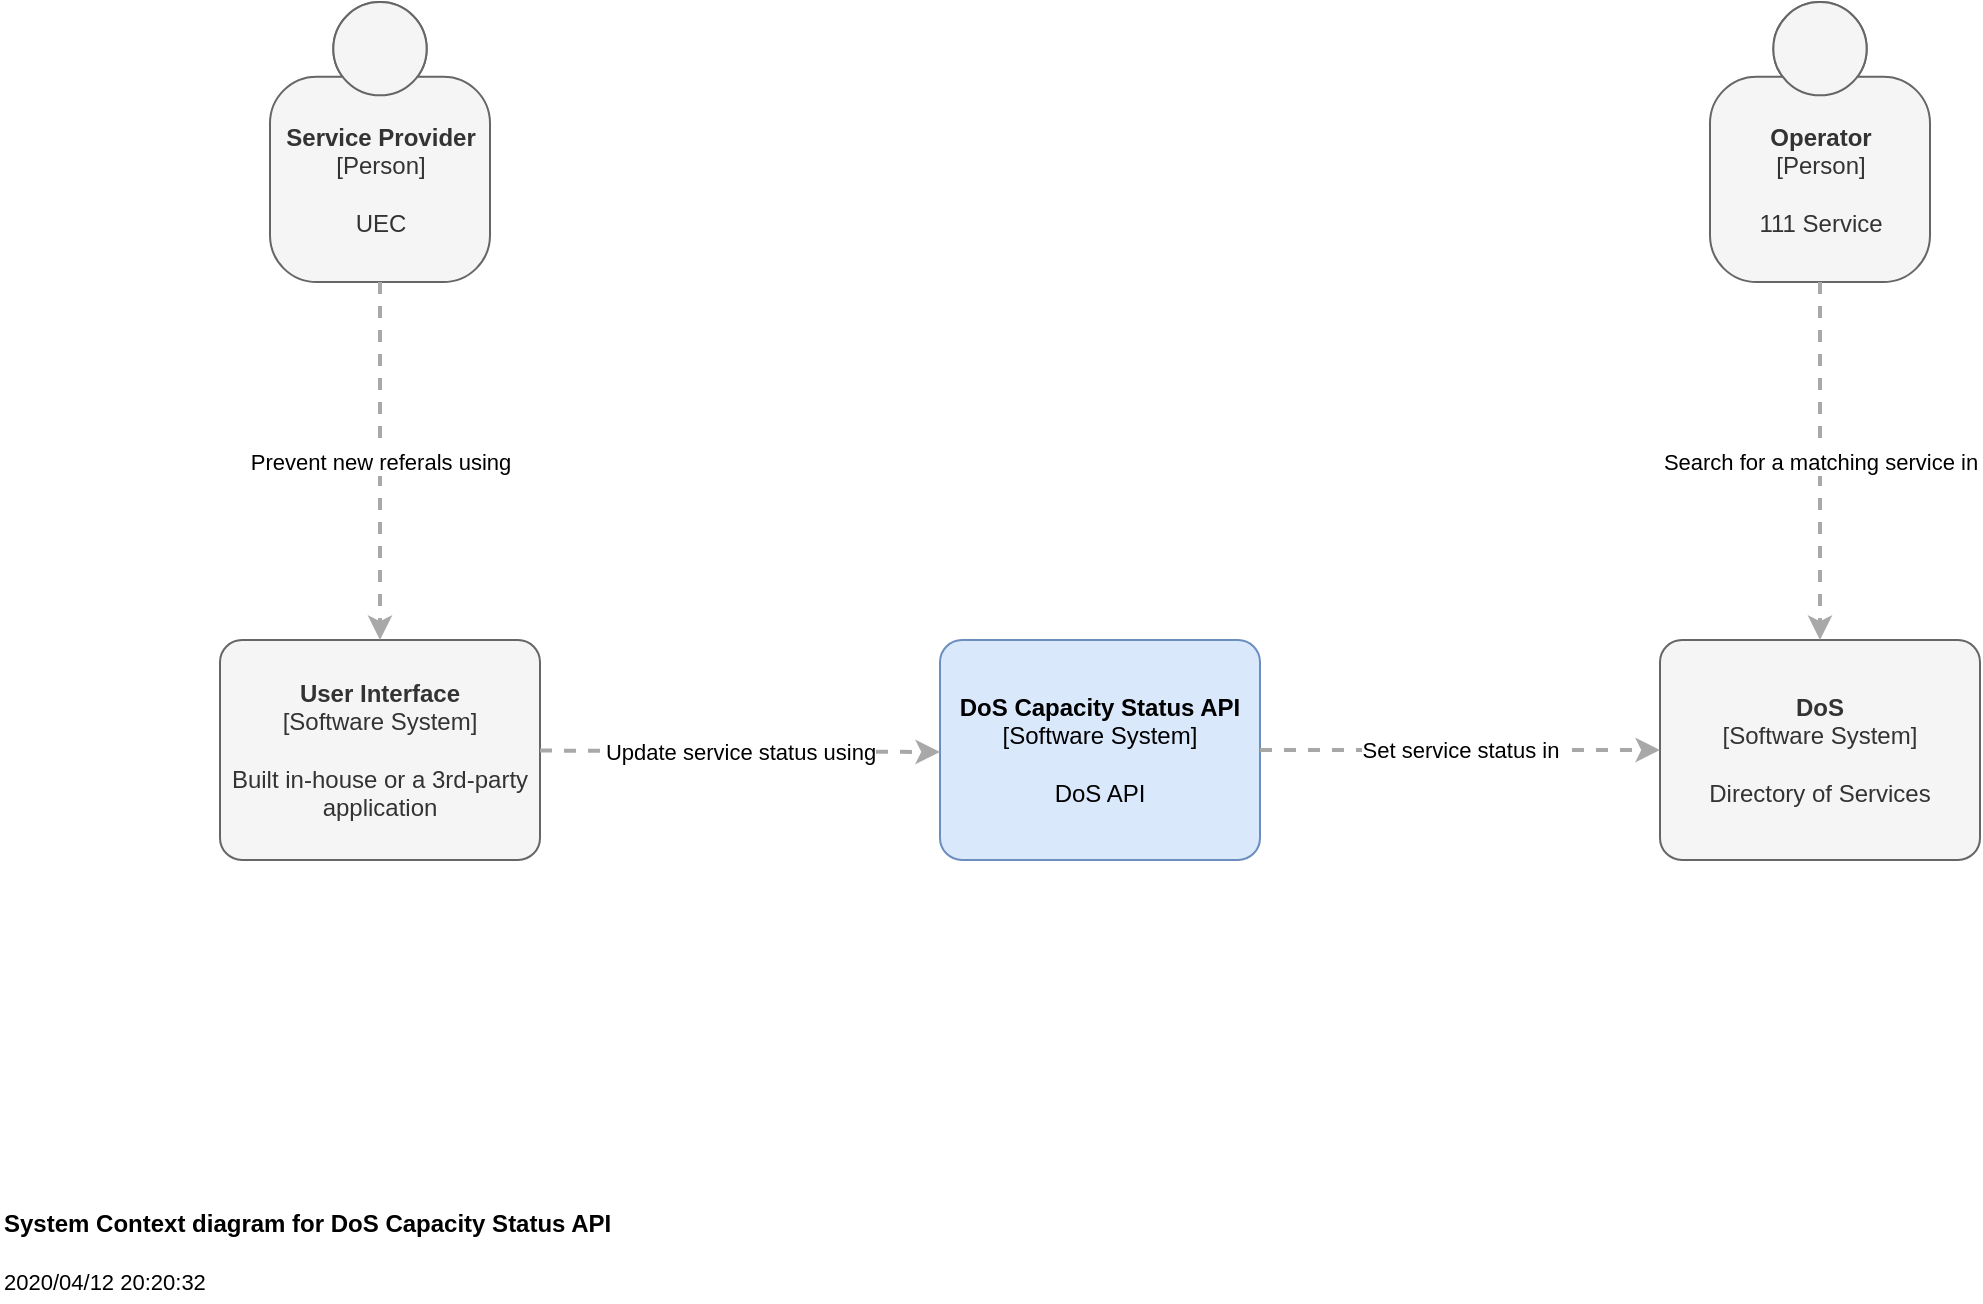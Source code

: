 <mxfile version="12.9.9" type="device" pages="3"><diagram id="ZqbGvVIfARd16xsxQLY0" name="System Context Diagram"><mxGraphModel dx="2052" dy="1206" grid="1" gridSize="10" guides="1" tooltips="1" connect="1" arrows="1" fold="1" page="1" pageScale="1" pageWidth="1169" pageHeight="827" math="0" shadow="0"><root><mxCell id="0"/><mxCell id="1" parent="0"/><mxCell id="t589ZlzwHBxpGotyxM3E-1" value="&lt;b&gt;Service Provider&lt;/b&gt;&lt;div&gt;[Person]&lt;/div&gt;&lt;br&gt;&lt;div&gt;UEC&lt;/div&gt;" style="html=1;dashed=0;whitespace=wrap;fillColor=#f5f5f5;strokeColor=#666666;shape=mxgraph.c4.person;align=center;points=[[0.5,0,0],[1,0.5,0],[1,0.75,0],[0.75,1,0],[0.5,1,0],[0.25,1,0],[0,0.75,0],[0,0.5,0]];fontColor=#333333;" parent="1" vertex="1"><mxGeometry x="145" y="170" width="110.0" height="140" as="geometry"/></mxCell><mxCell id="t589ZlzwHBxpGotyxM3E-2" value="&lt;b&gt;User Interface&lt;br&gt;&lt;/b&gt;&lt;div&gt;[Software System]&lt;/div&gt;&lt;br&gt;&lt;div&gt;Built in-house or a 3rd-party application&lt;/div&gt;" style="rounded=1;whiteSpace=wrap;html=1;labelBackgroundColor=none;fillColor=#f5f5f5;fontColor=#333333;align=center;arcSize=10;strokeColor=#666666;points=[[0.25,0,0],[0.5,0,0],[0.75,0,0],[1,0.25,0],[1,0.5,0],[1,0.75,0],[0.75,1,0],[0.5,1,0],[0.25,1,0],[0,0.75,0],[0,0.5,0],[0,0.25,0]];" parent="1" vertex="1"><mxGeometry x="120" y="489" width="160" height="110.0" as="geometry"/></mxCell><mxCell id="t589ZlzwHBxpGotyxM3E-3" value="&lt;b&gt;DoS Capacity Status API&lt;/b&gt;&lt;br&gt;&lt;div&gt;[Software System]&lt;/div&gt;&lt;br&gt;&lt;div&gt;DoS API&lt;/div&gt;" style="rounded=1;whiteSpace=wrap;html=1;labelBackgroundColor=none;fillColor=#dae8fc;fontColor=#000000;align=center;arcSize=10;strokeColor=#6c8ebf;points=[[0.25,0,0],[0.5,0,0],[0.75,0,0],[1,0.25,0],[1,0.5,0],[1,0.75,0],[0.75,1,0],[0.5,1,0],[0.25,1,0],[0,0.75,0],[0,0.5,0],[0,0.25,0]];" parent="1" vertex="1"><mxGeometry x="480" y="489" width="160" height="110.0" as="geometry"/></mxCell><mxCell id="t589ZlzwHBxpGotyxM3E-6" value="&lt;b&gt;DoS&lt;/b&gt;&lt;br&gt;&lt;div&gt;[Software System]&lt;/div&gt;&lt;br&gt;&lt;div&gt;Directory of Services&lt;/div&gt;" style="rounded=1;whiteSpace=wrap;html=1;labelBackgroundColor=none;fillColor=#f5f5f5;fontColor=#333333;align=center;arcSize=10;strokeColor=#666666;points=[[0.25,0,0],[0.5,0,0],[0.75,0,0],[1,0.25,0],[1,0.5,0],[1,0.75,0],[0.75,1,0],[0.5,1,0],[0.25,1,0],[0,0.75,0],[0,0.5,0],[0,0.25,0]];" parent="1" vertex="1"><mxGeometry x="840" y="489" width="160" height="110.0" as="geometry"/></mxCell><mxCell id="t589ZlzwHBxpGotyxM3E-7" value="&lt;b&gt;Operator&lt;/b&gt;&lt;div&gt;[Person]&lt;/div&gt;&lt;br&gt;&lt;div&gt;111 Service&lt;/div&gt;" style="html=1;dashed=0;whitespace=wrap;fillColor=#f5f5f5;strokeColor=#666666;shape=mxgraph.c4.person;align=center;points=[[0.5,0,0],[1,0.5,0],[1,0.75,0],[0.75,1,0],[0.5,1,0],[0.25,1,0],[0,0.75,0],[0,0.5,0]];fontColor=#333333;" parent="1" vertex="1"><mxGeometry x="865" y="170" width="110.0" height="140" as="geometry"/></mxCell><mxCell id="t589ZlzwHBxpGotyxM3E-8" value="&lt;div style=&quot;text-align: left&quot;&gt;&lt;div style=&quot;text-align: center&quot;&gt;Prevent new referals using&lt;/div&gt;&lt;/div&gt;" style="edgeStyle=none;rounded=0;html=1;entryX=0.5;entryY=0;jettySize=auto;orthogonalLoop=1;strokeColor=#A8A8A8;strokeWidth=2;fontColor=#000000;jumpStyle=none;dashed=1;entryDx=0;entryDy=0;entryPerimeter=0;" parent="1" source="t589ZlzwHBxpGotyxM3E-1" target="t589ZlzwHBxpGotyxM3E-2" edge="1"><mxGeometry width="200" relative="1" as="geometry"><mxPoint x="480" y="570" as="sourcePoint"/><mxPoint x="680" y="570" as="targetPoint"/></mxGeometry></mxCell><mxCell id="t589ZlzwHBxpGotyxM3E-9" value="&lt;div style=&quot;text-align: left&quot;&gt;&lt;div style=&quot;text-align: center&quot;&gt;Set service status in&lt;/div&gt;&lt;/div&gt;" style="edgeStyle=none;rounded=0;html=1;entryX=0;entryY=0.5;jettySize=auto;orthogonalLoop=1;strokeColor=#A8A8A8;strokeWidth=2;fontColor=#000000;jumpStyle=none;dashed=1;entryDx=0;entryDy=0;entryPerimeter=0;" parent="1" source="t589ZlzwHBxpGotyxM3E-3" target="t589ZlzwHBxpGotyxM3E-6" edge="1"><mxGeometry width="200" relative="1" as="geometry"><mxPoint x="250" y="380" as="sourcePoint"/><mxPoint x="250" y="499" as="targetPoint"/></mxGeometry></mxCell><mxCell id="t589ZlzwHBxpGotyxM3E-10" value="&lt;div style=&quot;text-align: left&quot;&gt;&lt;div style=&quot;text-align: center&quot;&gt;Search for a matching service in&lt;/div&gt;&lt;/div&gt;" style="edgeStyle=none;rounded=0;html=1;jettySize=auto;orthogonalLoop=1;strokeColor=#A8A8A8;strokeWidth=2;fontColor=#000000;jumpStyle=none;dashed=1;exitX=0.5;exitY=1;exitDx=0;exitDy=0;exitPerimeter=0;" parent="1" source="t589ZlzwHBxpGotyxM3E-7" target="t589ZlzwHBxpGotyxM3E-6" edge="1"><mxGeometry width="200" relative="1" as="geometry"><mxPoint x="650" y="554" as="sourcePoint"/><mxPoint x="810" y="554" as="targetPoint"/></mxGeometry></mxCell><mxCell id="t589ZlzwHBxpGotyxM3E-11" value="&lt;div style=&quot;text-align: left&quot;&gt;&lt;div style=&quot;text-align: center&quot;&gt;Update service status using&lt;/div&gt;&lt;/div&gt;" style="edgeStyle=none;rounded=0;html=1;jettySize=auto;orthogonalLoop=1;strokeColor=#A8A8A8;strokeWidth=2;fontColor=#000000;jumpStyle=none;dashed=1;" parent="1" source="t589ZlzwHBxpGotyxM3E-2" edge="1"><mxGeometry width="200" relative="1" as="geometry"><mxPoint x="650" y="554" as="sourcePoint"/><mxPoint x="480" y="545" as="targetPoint"/></mxGeometry></mxCell><mxCell id="t589ZlzwHBxpGotyxM3E-13" value="&lt;b&gt;System Context diagram for DoS Capacity Status API&lt;/b&gt;&lt;br style=&quot;font-size: 11px&quot;&gt;&lt;font style=&quot;font-size: 11px&quot;&gt;&lt;br&gt;&lt;font style=&quot;font-size: 11px&quot;&gt;2020/04/12 20:20:32&lt;/font&gt;&lt;/font&gt;" style="text;html=1;strokeColor=none;fillColor=none;align=left;verticalAlign=middle;whiteSpace=wrap;rounded=0;" parent="1" vertex="1"><mxGeometry x="10" y="770" width="430" height="50" as="geometry"/></mxCell></root></mxGraphModel></diagram><diagram name="Container Diagram" id="pQ4MMRRzaGrgXlyka43R"><mxGraphModel dx="2052" dy="1206" grid="1" gridSize="10" guides="1" tooltips="1" connect="1" arrows="1" fold="1" page="1" pageScale="1" pageWidth="1169" pageHeight="827" math="0" shadow="0"><root><mxCell id="NYxa_Wq9poJHmRuFGluY-0"/><mxCell id="NYxa_Wq9poJHmRuFGluY-1" parent="NYxa_Wq9poJHmRuFGluY-0"/><mxCell id="NYxa_Wq9poJHmRuFGluY-3" value="&lt;b&gt;User Interface&lt;br&gt;&lt;/b&gt;&lt;div&gt;[Software System]&lt;/div&gt;&lt;br&gt;&lt;div&gt;Built in-house or a 3rd-party application&lt;/div&gt;" style="rounded=1;whiteSpace=wrap;html=1;labelBackgroundColor=none;fillColor=#f5f5f5;fontColor=#333333;align=center;arcSize=10;strokeColor=#666666;points=[[0.25,0,0],[0.5,0,0],[0.75,0,0],[1,0.25,0],[1,0.5,0],[1,0.75,0],[0.75,1,0],[0.5,1,0],[0.25,1,0],[0,0.75,0],[0,0.5,0],[0,0.25,0]];" parent="NYxa_Wq9poJHmRuFGluY-1" vertex="1"><mxGeometry x="10" y="370" width="160" height="110.0" as="geometry"/></mxCell><mxCell id="NYxa_Wq9poJHmRuFGluY-10" value="&lt;div style=&quot;text-align: left&quot;&gt;&lt;div style=&quot;text-align: center&quot;&gt;Update service status using&lt;br&gt;&lt;/div&gt;&lt;div style=&quot;text-align: center&quot;&gt;[HTTPS]&lt;/div&gt;&lt;/div&gt;" style="edgeStyle=none;rounded=0;html=1;jettySize=auto;orthogonalLoop=1;strokeColor=#A8A8A8;strokeWidth=2;fontColor=#000000;jumpStyle=none;dashed=1;entryX=0;entryY=0.5;entryDx=0;entryDy=0;entryPerimeter=0;exitX=0.5;exitY=0;exitDx=0;exitDy=0;exitPerimeter=0;fontStyle=0" parent="NYxa_Wq9poJHmRuFGluY-1" source="NYxa_Wq9poJHmRuFGluY-3" target="NYxa_Wq9poJHmRuFGluY-16" edge="1"><mxGeometry width="200" relative="1" as="geometry"><mxPoint x="140" y="346" as="sourcePoint"/><mxPoint x="60" y="590" as="targetPoint"/></mxGeometry></mxCell><mxCell id="NYxa_Wq9poJHmRuFGluY-11" value="&lt;b&gt;Container diagram for DoS Capacity Status API&lt;/b&gt;&lt;br style=&quot;font-size: 11px&quot;&gt;&lt;font style=&quot;font-size: 11px&quot;&gt;&lt;br&gt;&lt;font style=&quot;font-size: 11px&quot;&gt;2020/04/12 20:37:46&lt;/font&gt;&lt;/font&gt;" style="text;html=1;strokeColor=none;fillColor=none;align=left;verticalAlign=middle;whiteSpace=wrap;rounded=0;" parent="NYxa_Wq9poJHmRuFGluY-1" vertex="1"><mxGeometry x="10" y="770" width="430" height="50" as="geometry"/></mxCell><mxCell id="NYxa_Wq9poJHmRuFGluY-14" value="" style="rounded=0;whiteSpace=wrap;html=1;align=left;fillColor=none;dashed=1;strokeColor=#A8A8A8;strokeWidth=2;" parent="NYxa_Wq9poJHmRuFGluY-1" vertex="1"><mxGeometry x="280" y="190" width="530" height="420" as="geometry"/></mxCell><mxCell id="NYxa_Wq9poJHmRuFGluY-15" value="&lt;span&gt;&lt;b&gt;API&lt;/b&gt;&lt;/span&gt;&lt;br&gt;&lt;div&gt;[Container:&amp;nbsp;&lt;span&gt;Python, Django&lt;/span&gt;&lt;span&gt;]&lt;/span&gt;&lt;/div&gt;&lt;br&gt;&lt;div&gt;Implementation of the API functionality that fulfils the business requirements&lt;/div&gt;" style="rounded=1;whiteSpace=wrap;html=1;labelBackgroundColor=none;fillColor=#dae8fc;fontColor=#000000;align=center;arcSize=10;strokeColor=#6c8ebf;points=[[0.25,0,0],[0.5,0,0],[0.75,0,0],[1,0.25,0],[1,0.5,0],[1,0.75,0],[0.75,1,0],[0.5,1,0],[0.25,1,0],[0,0.75,0],[0,0.5,0],[0,0.25,0]];" parent="NYxa_Wq9poJHmRuFGluY-1" vertex="1"><mxGeometry x="625" y="210" width="160" height="110.0" as="geometry"/></mxCell><mxCell id="NYxa_Wq9poJHmRuFGluY-16" value="&lt;span&gt;&lt;b&gt;Proxy&lt;/b&gt;&lt;/span&gt;&lt;br&gt;&lt;div&gt;[Container:&amp;nbsp;&lt;span&gt;Nginx&lt;/span&gt;&lt;span&gt;]&lt;/span&gt;&lt;/div&gt;&lt;br&gt;&lt;div&gt;Protects administrative endpoints&amp;nbsp;&lt;span&gt;and serves static resources&lt;/span&gt;&lt;/div&gt;" style="rounded=1;whiteSpace=wrap;html=1;labelBackgroundColor=none;fillColor=#dae8fc;fontColor=#000000;align=center;arcSize=10;strokeColor=#6c8ebf;points=[[0.25,0,0],[0.5,0,0],[0.75,0,0],[1,0.25,0],[1,0.5,0],[1,0.75,0],[0.75,1,0],[0.5,1,0],[0.25,1,0],[0,0.75,0],[0,0.5,0],[0,0.25,0]];" parent="NYxa_Wq9poJHmRuFGluY-1" vertex="1"><mxGeometry x="305" y="210" width="160" height="110.0" as="geometry"/></mxCell><mxCell id="NYxa_Wq9poJHmRuFGluY-17" value="&lt;b style=&quot;font-size: 12px;&quot;&gt;DoS Capacity Status API&lt;/b&gt;&lt;br style=&quot;font-size: 12px;&quot;&gt;[Software System]" style="text;html=1;strokeColor=none;fillColor=none;align=left;verticalAlign=middle;whiteSpace=wrap;rounded=0;dashed=1;fontSize=12;spacingLeft=5;" parent="NYxa_Wq9poJHmRuFGluY-1" vertex="1"><mxGeometry x="280" y="570" width="160" height="40" as="geometry"/></mxCell><mxCell id="NYxa_Wq9poJHmRuFGluY-18" value="&lt;span&gt;&lt;b&gt;Database&lt;/b&gt;&lt;/span&gt;&lt;div&gt;[Container:&amp;nbsp;AWS RDS]&lt;/div&gt;&lt;br&gt;&lt;div&gt;API users&lt;/div&gt;" style="shape=cylinder;whiteSpace=wrap;html=1;boundedLbl=1;rounded=0;labelBackgroundColor=none;fillColor=#dae8fc;fontSize=12;fontColor=#000000;align=center;strokeColor=#6c8ebf;points=[[0.5,0,0],[1,0.25,0],[1,0.5,0],[1,0.75,0],[0.5,1,0],[0,0.75,0],[0,0.5,0],[0,0.25,0]];" parent="NYxa_Wq9poJHmRuFGluY-1" vertex="1"><mxGeometry x="465" y="450" width="160" height="140" as="geometry"/></mxCell><mxCell id="OdbJle5HDdgpIqayi7vX-0" value="&lt;div style=&quot;text-align: left&quot;&gt;&lt;div style=&quot;text-align: center&quot;&gt;&lt;span&gt;Pass request to&lt;/span&gt;&lt;/div&gt;&lt;div style=&quot;text-align: center&quot;&gt;[HTTPS]&lt;/div&gt;&lt;/div&gt;" style="edgeStyle=none;rounded=0;html=1;entryX=0;entryY=0.5;jettySize=auto;orthogonalLoop=1;strokeColor=#A8A8A8;strokeWidth=2;fontColor=#000000;jumpStyle=none;dashed=1;entryDx=0;entryDy=0;entryPerimeter=0;exitX=1;exitY=0.5;exitDx=0;exitDy=0;exitPerimeter=0;fontStyle=0" parent="NYxa_Wq9poJHmRuFGluY-1" source="NYxa_Wq9poJHmRuFGluY-16" target="NYxa_Wq9poJHmRuFGluY-15" edge="1"><mxGeometry width="200" relative="1" as="geometry"><mxPoint x="980" y="640" as="sourcePoint"/><mxPoint x="940" y="394" as="targetPoint"/></mxGeometry></mxCell><mxCell id="K85iXaPz--F6GuvETeU3-0" value="&lt;div style=&quot;text-align: left&quot;&gt;&lt;div style=&quot;text-align: center&quot;&gt;&lt;span&gt;Check user access&lt;/span&gt;&lt;/div&gt;&lt;div style=&quot;text-align: center&quot;&gt;[SQL]&lt;/div&gt;&lt;/div&gt;" style="edgeStyle=none;rounded=0;html=1;entryX=0.5;entryY=0;jettySize=auto;orthogonalLoop=1;strokeColor=#A8A8A8;strokeWidth=2;fontColor=#000000;jumpStyle=none;dashed=1;entryDx=0;entryDy=0;entryPerimeter=0;exitX=0.5;exitY=1;exitDx=0;exitDy=0;exitPerimeter=0;fontStyle=0" parent="NYxa_Wq9poJHmRuFGluY-1" source="NYxa_Wq9poJHmRuFGluY-15" target="NYxa_Wq9poJHmRuFGluY-18" edge="1"><mxGeometry width="200" relative="1" as="geometry"><mxPoint x="980" y="640" as="sourcePoint"/><mxPoint x="940" y="394" as="targetPoint"/></mxGeometry></mxCell><mxCell id="K85iXaPz--F6GuvETeU3-1" value="&lt;b&gt;DoS&lt;/b&gt;&lt;br&gt;&lt;div&gt;[Software System]&lt;/div&gt;&lt;br&gt;&lt;div&gt;Directory of Services&lt;/div&gt;" style="rounded=1;whiteSpace=wrap;html=1;labelBackgroundColor=none;fillColor=#f5f5f5;fontColor=#333333;align=center;arcSize=10;strokeColor=#666666;points=[[0.25,0,0],[0.5,0,0],[0.75,0,0],[1,0.25,0],[1,0.5,0],[1,0.75,0],[0.75,1,0],[0.5,1,0],[0.25,1,0],[0,0.75,0],[0,0.5,0],[0,0.25,0]];" parent="NYxa_Wq9poJHmRuFGluY-1" vertex="1"><mxGeometry x="1000" y="210" width="160" height="110.0" as="geometry"/></mxCell><mxCell id="LIePjwMqb9pdg3H9QccL-0" value="&lt;div style=&quot;text-align: left&quot;&gt;&lt;div style=&quot;text-align: center&quot;&gt;Set service capacity using&lt;br&gt;&lt;/div&gt;&lt;div style=&quot;text-align: center&quot;&gt;[SQL]&lt;br&gt;&lt;/div&gt;&lt;/div&gt;" style="edgeStyle=none;rounded=0;html=1;entryX=0;entryY=0.5;jettySize=auto;orthogonalLoop=1;strokeColor=#A8A8A8;strokeWidth=2;fontColor=#000000;jumpStyle=none;dashed=1;entryDx=0;entryDy=0;entryPerimeter=0;exitX=1;exitY=0.5;exitDx=0;exitDy=0;exitPerimeter=0;fontStyle=0" parent="NYxa_Wq9poJHmRuFGluY-1" source="NYxa_Wq9poJHmRuFGluY-15" target="K85iXaPz--F6GuvETeU3-1" edge="1"><mxGeometry width="200" relative="1" as="geometry"><mxPoint x="760" y="320" as="sourcePoint"/><mxPoint x="665" y="494" as="targetPoint"/></mxGeometry></mxCell></root></mxGraphModel></diagram><diagram name="Component Diagram" id="SjiCHoB-2i3molQOwGNc"><mxGraphModel dx="2052" dy="1206" grid="1" gridSize="5" guides="1" tooltips="1" connect="1" arrows="1" fold="1" page="1" pageScale="1" pageWidth="1169" pageHeight="827" math="0" shadow="0"><root><mxCell id="idzjdkYyY8lFMqRK0wZZ-0"/><mxCell id="idzjdkYyY8lFMqRK0wZZ-1" parent="idzjdkYyY8lFMqRK0wZZ-0"/><mxCell id="0D2NoBO95qj8JlY7TqWD-0" value="" style="rounded=0;whiteSpace=wrap;html=1;align=left;fillColor=none;dashed=1;strokeColor=#A8A8A8;strokeWidth=2;" parent="idzjdkYyY8lFMqRK0wZZ-1" vertex="1"><mxGeometry x="955" y="340" width="205" height="320" as="geometry"/></mxCell><mxCell id="idzjdkYyY8lFMqRK0wZZ-4" value="&lt;b&gt;Component diagram for DoS Capacity Status API&lt;/b&gt;&lt;br style=&quot;font-size: 11px&quot;&gt;&lt;font style=&quot;font-size: 11px&quot;&gt;&lt;br&gt;&lt;font style=&quot;font-size: 11px&quot;&gt;2020/04/14 15:00:17&lt;/font&gt;&lt;/font&gt;" style="text;html=1;strokeColor=none;fillColor=none;align=left;verticalAlign=middle;whiteSpace=wrap;rounded=0;" parent="idzjdkYyY8lFMqRK0wZZ-1" vertex="1"><mxGeometry x="10" y="770" width="430" height="50" as="geometry"/></mxCell><mxCell id="idzjdkYyY8lFMqRK0wZZ-5" value="" style="rounded=0;whiteSpace=wrap;html=1;align=left;fillColor=none;dashed=1;strokeColor=#A8A8A8;strokeWidth=2;" parent="idzjdkYyY8lFMqRK0wZZ-1" vertex="1"><mxGeometry x="280" y="155" width="530" height="360" as="geometry"/></mxCell><mxCell id="idzjdkYyY8lFMqRK0wZZ-6" value="&lt;b&gt;Service&lt;/b&gt;&lt;br&gt;&lt;div&gt;[Component:&amp;nbsp;&lt;span&gt;Django app&lt;/span&gt;&lt;span&gt;]&lt;/span&gt;&lt;/div&gt;&lt;br&gt;&lt;div&gt;Capacity Status&lt;/div&gt;&lt;div&gt;business logic&lt;/div&gt;" style="rounded=1;whiteSpace=wrap;html=1;labelBackgroundColor=none;fillColor=#dae8fc;fontColor=#000000;align=center;arcSize=10;strokeColor=#6c8ebf;points=[[0.25,0,0],[0.5,0,0],[0.75,0,0],[1,0.25,0],[1,0.5,0],[1,0.75,0],[0.75,1,0],[0.5,1,0],[0.25,1,0],[0,0.75,0],[0,0.5,0],[0,0.25,0]];" parent="idzjdkYyY8lFMqRK0wZZ-1" vertex="1"><mxGeometry x="620" y="175" width="160" height="110.0" as="geometry"/></mxCell><mxCell id="idzjdkYyY8lFMqRK0wZZ-7" value="&lt;span&gt;&lt;b&gt;Proxy&lt;/b&gt;&lt;/span&gt;&lt;br&gt;&lt;div&gt;[Container:&amp;nbsp;&lt;span&gt;Nginx&lt;/span&gt;&lt;span&gt;]&lt;/span&gt;&lt;/div&gt;&lt;br&gt;&lt;div&gt;Protects administrative endpoints&amp;nbsp;&lt;span&gt;and serves static resources&lt;/span&gt;&lt;br&gt;&lt;/div&gt;" style="rounded=1;whiteSpace=wrap;html=1;labelBackgroundColor=none;fillColor=#dae8fc;fontColor=#000000;align=center;arcSize=10;strokeColor=#6c8ebf;points=[[0.25,0,0],[0.5,0,0],[0.75,0,0],[1,0.25,0],[1,0.5,0],[1,0.75,0],[0.75,1,0],[0.5,1,0],[0.25,1,0],[0,0.75,0],[0,0.5,0],[0,0.25,0]];" parent="idzjdkYyY8lFMqRK0wZZ-1" vertex="1"><mxGeometry x="20" y="20" width="160" height="110.0" as="geometry"/></mxCell><mxCell id="idzjdkYyY8lFMqRK0wZZ-8" value="&lt;b style=&quot;font-size: 12px&quot;&gt;API&lt;/b&gt;&lt;br style=&quot;font-size: 12px&quot;&gt;[Container]" style="text;html=1;strokeColor=none;fillColor=none;align=left;verticalAlign=middle;whiteSpace=wrap;rounded=0;dashed=1;fontSize=12;spacingLeft=5;" parent="idzjdkYyY8lFMqRK0wZZ-1" vertex="1"><mxGeometry x="280" y="475" width="160" height="40" as="geometry"/></mxCell><mxCell id="idzjdkYyY8lFMqRK0wZZ-9" value="&lt;span&gt;&lt;b&gt;Database&lt;/b&gt;&lt;/span&gt;&lt;div&gt;[Container:&amp;nbsp;AWS RDS]&lt;/div&gt;&lt;br&gt;&lt;div&gt;API users&lt;/div&gt;" style="shape=cylinder;whiteSpace=wrap;html=1;boundedLbl=1;rounded=0;labelBackgroundColor=none;fillColor=#dae8fc;fontSize=12;fontColor=#000000;align=center;strokeColor=#6c8ebf;points=[[0.5,0,0],[1,0.25,0],[1,0.5,0],[1,0.75,0],[0.5,1,0],[0,0.75,0],[0,0.5,0],[0,0.25,0]];" parent="idzjdkYyY8lFMqRK0wZZ-1" vertex="1"><mxGeometry x="465" y="630" width="160" height="140" as="geometry"/></mxCell><mxCell id="idzjdkYyY8lFMqRK0wZZ-10" value="&lt;div style=&quot;text-align: left&quot;&gt;&lt;div style=&quot;text-align: center&quot;&gt;&lt;span&gt;Pass request to&lt;/span&gt;&lt;/div&gt;&lt;div style=&quot;text-align: center&quot;&gt;[HTTPS]&lt;/div&gt;&lt;/div&gt;" style="edgeStyle=none;rounded=0;html=1;jettySize=auto;orthogonalLoop=1;strokeColor=#A8A8A8;strokeWidth=2;fontColor=#000000;jumpStyle=none;dashed=1;exitX=1;exitY=0.5;exitDx=0;exitDy=0;exitPerimeter=0;fontStyle=0;entryX=0;entryY=0.5;entryDx=0;entryDy=0;entryPerimeter=0;" parent="idzjdkYyY8lFMqRK0wZZ-1" source="idzjdkYyY8lFMqRK0wZZ-7" target="idzjdkYyY8lFMqRK0wZZ-18" edge="1"><mxGeometry width="200" relative="1" as="geometry"><mxPoint x="900" y="580" as="sourcePoint"/><mxPoint x="570" y="75" as="targetPoint"/></mxGeometry></mxCell><mxCell id="idzjdkYyY8lFMqRK0wZZ-11" value="&lt;div style=&quot;text-align: left&quot;&gt;&lt;div style=&quot;text-align: center&quot;&gt;&lt;span&gt;Retrive&lt;/span&gt;&lt;/div&gt;&lt;div style=&quot;text-align: center&quot;&gt;&lt;span&gt;authentication token&amp;nbsp;&lt;/span&gt;from&lt;/div&gt;&lt;div style=&quot;text-align: center&quot;&gt;[SQL]&lt;/div&gt;&lt;/div&gt;" style="edgeStyle=none;rounded=0;html=1;entryX=0.5;entryY=0;jettySize=auto;orthogonalLoop=1;strokeColor=#A8A8A8;strokeWidth=2;fontColor=#000000;jumpStyle=none;dashed=1;entryDx=0;entryDy=0;entryPerimeter=0;fontStyle=0;exitX=0.5;exitY=1;exitDx=0;exitDy=0;exitPerimeter=0;" parent="idzjdkYyY8lFMqRK0wZZ-1" source="idzjdkYyY8lFMqRK0wZZ-16" target="idzjdkYyY8lFMqRK0wZZ-9" edge="1"><mxGeometry width="200" relative="1" as="geometry"><mxPoint x="375" y="390" as="sourcePoint"/><mxPoint x="860" y="334" as="targetPoint"/></mxGeometry></mxCell><mxCell id="idzjdkYyY8lFMqRK0wZZ-16" value="&lt;b&gt;Authentication&lt;/b&gt;&lt;br&gt;&lt;div&gt;[Component:&amp;nbsp;&lt;span&gt;Django app&lt;/span&gt;&lt;span&gt;]&lt;/span&gt;&lt;/div&gt;&lt;br&gt;&lt;div&gt;Checks if the authentication token presented by a client matches and manages&amp;nbsp;&lt;/div&gt;" style="rounded=1;whiteSpace=wrap;html=1;labelBackgroundColor=none;fillColor=#dae8fc;fontColor=#000000;align=center;arcSize=10;strokeColor=#6c8ebf;points=[[0.25,0,0],[0.5,0,0],[0.75,0,0],[1,0.25,0],[1,0.5,0],[1,0.75,0],[0.75,1,0],[0.5,1,0],[0.25,1,0],[0,0.75,0],[0,0.5,0],[0,0.25,0]];" parent="idzjdkYyY8lFMqRK0wZZ-1" vertex="1"><mxGeometry x="300" y="355" width="160" height="110.0" as="geometry"/></mxCell><mxCell id="idzjdkYyY8lFMqRK0wZZ-17" value="&lt;b&gt;DoS Interface&lt;/b&gt;&lt;br&gt;&lt;div&gt;[Component:&amp;nbsp;&lt;span&gt;Django app&lt;/span&gt;&lt;span&gt;]&lt;/span&gt;&lt;/div&gt;&lt;br&gt;&lt;div&gt;Facade pattern&lt;/div&gt;" style="rounded=1;whiteSpace=wrap;html=1;labelBackgroundColor=none;fillColor=#dae8fc;fontColor=#000000;align=center;arcSize=10;strokeColor=#6c8ebf;points=[[0.25,0,0],[0.5,0,0],[0.75,0,0],[1,0.25,0],[1,0.5,0],[1,0.75,0],[0.75,1,0],[0.5,1,0],[0.25,1,0],[0,0.75,0],[0,0.5,0],[0,0.25,0]];" parent="idzjdkYyY8lFMqRK0wZZ-1" vertex="1"><mxGeometry x="620" y="355" width="160" height="110.0" as="geometry"/></mxCell><mxCell id="idzjdkYyY8lFMqRK0wZZ-18" value="&lt;b&gt;WSGI Server&lt;/b&gt;&lt;br&gt;&lt;div&gt;[Component:&amp;nbsp;&lt;span&gt;Gunicorn&lt;/span&gt;&lt;span&gt;]&lt;/span&gt;&lt;/div&gt;&lt;br&gt;&lt;div&gt;HTTP web server in a pre-fork worker model&lt;/div&gt;" style="rounded=1;whiteSpace=wrap;html=1;labelBackgroundColor=none;fillColor=#dae8fc;fontColor=#000000;align=center;arcSize=10;strokeColor=#6c8ebf;points=[[0.25,0,0],[0.5,0,0],[0.75,0,0],[1,0.25,0],[1,0.5,0],[1,0.75,0],[0.75,1,0],[0.5,1,0],[0.25,1,0],[0,0.75,0],[0,0.5,0],[0,0.25,0]];" parent="idzjdkYyY8lFMqRK0wZZ-1" vertex="1"><mxGeometry x="300" y="175" width="160" height="110.0" as="geometry"/></mxCell><mxCell id="wLT1-ECOGWkHTEOopVuk-0" value="&lt;b&gt;User Management&lt;/b&gt;&lt;br&gt;&lt;div&gt;[Component]&lt;/div&gt;&lt;div&gt;&lt;br&gt;&lt;/div&gt;&lt;div&gt;DoS Leads&lt;/div&gt;" style="rounded=1;whiteSpace=wrap;html=1;labelBackgroundColor=none;fillColor=#f5f5f5;fontColor=#333333;align=center;arcSize=10;strokeColor=#666666;points=[[0.25,0,0],[0.5,0,0],[0.75,0,0],[1,0.25,0],[1,0.5,0],[1,0.75,0],[0.75,1,0],[0.5,1,0],[0.25,1,0],[0,0.75,0],[0,0.5,0],[0,0.25,0]];" parent="idzjdkYyY8lFMqRK0wZZ-1" vertex="1"><mxGeometry x="975" y="500" width="160" height="110.0" as="geometry"/></mxCell><mxCell id="wLT1-ECOGWkHTEOopVuk-1" value="&lt;div style=&quot;text-align: left&quot;&gt;&lt;div style=&quot;text-align: center&quot;&gt;&lt;span&gt;Check if&amp;nbsp;&lt;/span&gt;user is&amp;nbsp;authorised&lt;/div&gt;&lt;div style=&quot;text-align: center&quot;&gt;[SQL]&lt;/div&gt;&lt;/div&gt;" style="edgeStyle=none;rounded=0;html=1;entryX=0;entryY=0.5;jettySize=auto;orthogonalLoop=1;strokeColor=#A8A8A8;strokeWidth=2;fontColor=#000000;jumpStyle=none;dashed=1;entryDx=0;entryDy=0;entryPerimeter=0;fontStyle=0;exitX=1;exitY=0.75;exitDx=0;exitDy=0;exitPerimeter=0;" parent="idzjdkYyY8lFMqRK0wZZ-1" source="idzjdkYyY8lFMqRK0wZZ-17" target="wLT1-ECOGWkHTEOopVuk-0" edge="1"><mxGeometry width="200" relative="1" as="geometry"><mxPoint x="850" y="430" as="sourcePoint"/><mxPoint x="890" y="155" as="targetPoint"/></mxGeometry></mxCell><mxCell id="lltkjummv6fLlwoVucwq-0" value="&lt;b&gt;Service Directory&lt;/b&gt;&lt;br&gt;&lt;div&gt;[Component]&lt;/div&gt;&lt;div&gt;&lt;br&gt;&lt;/div&gt;&lt;div&gt;Healthcare Services&lt;/div&gt;" style="rounded=1;whiteSpace=wrap;html=1;labelBackgroundColor=none;fillColor=#f5f5f5;fontColor=#333333;align=center;arcSize=10;strokeColor=#666666;points=[[0.25,0,0],[0.5,0,0],[0.75,0,0],[1,0.25,0],[1,0.5,0],[1,0.75,0],[0.75,1,0],[0.5,1,0],[0.25,1,0],[0,0.75,0],[0,0.5,0],[0,0.25,0]];" parent="idzjdkYyY8lFMqRK0wZZ-1" vertex="1"><mxGeometry x="975" y="360" width="160" height="110" as="geometry"/></mxCell><mxCell id="Ul3Di22Y9DJbVRBw5emV-0" value="&lt;div style=&quot;text-align: left&quot;&gt;&lt;div style=&quot;text-align: center&quot;&gt;Pass request to&lt;/div&gt;&lt;div style=&quot;text-align: center&quot;&gt;[WSGI]&lt;br&gt;&lt;/div&gt;&lt;/div&gt;" style="edgeStyle=none;rounded=0;html=1;jettySize=auto;orthogonalLoop=1;strokeColor=#A8A8A8;strokeWidth=2;fontColor=#000000;jumpStyle=none;dashed=1;fontStyle=0;exitX=1;exitY=0.5;exitDx=0;exitDy=0;exitPerimeter=0;" parent="idzjdkYyY8lFMqRK0wZZ-1" source="idzjdkYyY8lFMqRK0wZZ-18" target="idzjdkYyY8lFMqRK0wZZ-6" edge="1"><mxGeometry width="200" relative="1" as="geometry"><mxPoint x="800" y="490" as="sourcePoint"/><mxPoint x="920" y="165" as="targetPoint"/></mxGeometry></mxCell><mxCell id="Ul3Di22Y9DJbVRBw5emV-1" value="&lt;div style=&quot;text-align: left&quot;&gt;&lt;div style=&quot;text-align: center&quot;&gt;Authenticate using&lt;/div&gt;&lt;div style=&quot;text-align: center&quot;&gt;[execute]&lt;br&gt;&lt;/div&gt;&lt;/div&gt;" style="edgeStyle=none;rounded=0;html=1;jettySize=auto;orthogonalLoop=1;strokeColor=#A8A8A8;strokeWidth=2;fontColor=#000000;jumpStyle=none;dashed=1;fontStyle=0;exitX=0;exitY=0.75;exitDx=0;exitDy=0;exitPerimeter=0;entryX=1;entryY=0.25;entryDx=0;entryDy=0;entryPerimeter=0;" parent="idzjdkYyY8lFMqRK0wZZ-1" source="idzjdkYyY8lFMqRK0wZZ-6" target="idzjdkYyY8lFMqRK0wZZ-16" edge="1"><mxGeometry width="200" relative="1" as="geometry"><mxPoint x="470" y="240" as="sourcePoint"/><mxPoint x="640" y="240" as="targetPoint"/></mxGeometry></mxCell><mxCell id="Ul3Di22Y9DJbVRBw5emV-2" value="&lt;div style=&quot;text-align: left&quot;&gt;&lt;div style=&quot;text-align: center&quot;&gt;Set service capacity using&lt;/div&gt;&lt;div style=&quot;text-align: center&quot;&gt;[execute]&lt;br&gt;&lt;/div&gt;&lt;/div&gt;" style="edgeStyle=none;rounded=0;html=1;jettySize=auto;orthogonalLoop=1;strokeColor=#A8A8A8;strokeWidth=2;fontColor=#000000;jumpStyle=none;dashed=1;fontStyle=0;exitX=0.5;exitY=1;exitDx=0;exitDy=0;exitPerimeter=0;" parent="idzjdkYyY8lFMqRK0wZZ-1" source="idzjdkYyY8lFMqRK0wZZ-6" target="idzjdkYyY8lFMqRK0wZZ-17" edge="1"><mxGeometry width="200" relative="1" as="geometry"><mxPoint x="640" y="267.5" as="sourcePoint"/><mxPoint x="390" y="435" as="targetPoint"/></mxGeometry></mxCell><mxCell id="pt1lQ5dtI6tMKuOWqtf--0" value="&lt;div style=&quot;text-align: left&quot;&gt;&lt;div style=&quot;text-align: center&quot;&gt;&lt;div&gt;Set service status in&lt;/div&gt;&lt;div&gt;[SQL]&lt;/div&gt;&lt;/div&gt;&lt;/div&gt;" style="edgeStyle=none;rounded=0;html=1;entryX=0;entryY=0.5;jettySize=auto;orthogonalLoop=1;strokeColor=#A8A8A8;strokeWidth=2;fontColor=#000000;jumpStyle=none;dashed=1;entryDx=0;entryDy=0;entryPerimeter=0;fontStyle=0;exitX=1;exitY=0.25;exitDx=0;exitDy=0;exitPerimeter=0;" parent="idzjdkYyY8lFMqRK0wZZ-1" source="idzjdkYyY8lFMqRK0wZZ-17" target="lltkjummv6fLlwoVucwq-0" edge="1"><mxGeometry width="200" relative="1" as="geometry"><mxPoint x="720" y="465" as="sourcePoint"/><mxPoint x="890.96" y="308.95" as="targetPoint"/></mxGeometry></mxCell><mxCell id="0D2NoBO95qj8JlY7TqWD-1" value="&lt;b style=&quot;font-size: 12px&quot;&gt;DoS&lt;/b&gt;&lt;br style=&quot;font-size: 12px&quot;&gt;[Software System]" style="text;html=1;strokeColor=none;fillColor=none;align=left;verticalAlign=middle;whiteSpace=wrap;rounded=0;dashed=1;fontSize=12;spacingLeft=5;" parent="idzjdkYyY8lFMqRK0wZZ-1" vertex="1"><mxGeometry x="955" y="620" width="160" height="40" as="geometry"/></mxCell><mxCell id="B5wxyIueeUUQJnuXtogW-2" style="edgeStyle=orthogonalEdgeStyle;rounded=0;orthogonalLoop=1;jettySize=auto;html=1;exitX=0.5;exitY=1;exitDx=0;exitDy=0;" parent="idzjdkYyY8lFMqRK0wZZ-1" source="idzjdkYyY8lFMqRK0wZZ-5" target="idzjdkYyY8lFMqRK0wZZ-5" edge="1"><mxGeometry relative="1" as="geometry"/></mxCell></root></mxGraphModel></diagram></mxfile>